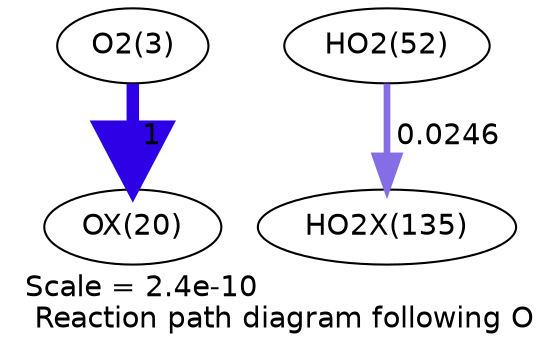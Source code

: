 digraph reaction_paths {
center=1;
s5 -> s36[fontname="Helvetica", penwidth=6, arrowsize=3, color="0.7, 1.5, 0.9"
, label=" 1"];
s23 -> s52[fontname="Helvetica", penwidth=3.2, arrowsize=1.6, color="0.7, 0.525, 0.9"
, label=" 0.0246"];
s5 [ fontname="Helvetica", label="O2(3)"];
s23 [ fontname="Helvetica", label="HO2(52)"];
s36 [ fontname="Helvetica", label="OX(20)"];
s52 [ fontname="Helvetica", label="HO2X(135)"];
 label = "Scale = 2.4e-10\l Reaction path diagram following O";
 fontname = "Helvetica";
}

